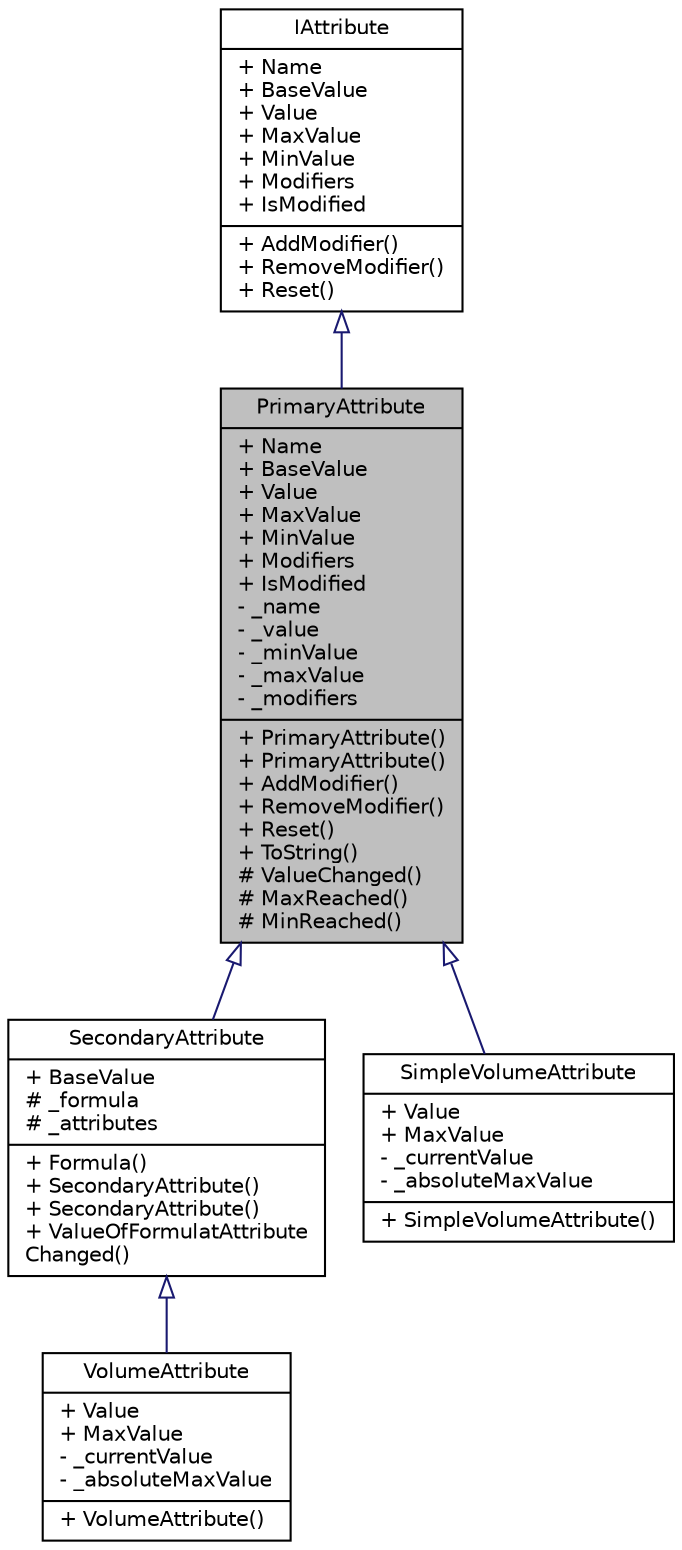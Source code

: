 digraph "PrimaryAttribute"
{
 // INTERACTIVE_SVG=YES
  edge [fontname="Helvetica",fontsize="10",labelfontname="Helvetica",labelfontsize="10"];
  node [fontname="Helvetica",fontsize="10",shape=record];
  Node1 [label="{PrimaryAttribute\n|+ Name\l+ BaseValue\l+ Value\l+ MaxValue\l+ MinValue\l+ Modifiers\l+ IsModified\l- _name\l- _value\l- _minValue\l- _maxValue\l- _modifiers\l|+ PrimaryAttribute()\l+ PrimaryAttribute()\l+ AddModifier()\l+ RemoveModifier()\l+ Reset()\l+ ToString()\l# ValueChanged()\l# MaxReached()\l# MinReached()\l}",height=0.2,width=0.4,color="black", fillcolor="grey75", style="filled", fontcolor="black"];
  Node2 -> Node1 [dir="back",color="midnightblue",fontsize="10",style="solid",arrowtail="onormal",fontname="Helvetica"];
  Node2 [label="{IAttribute\n|+ Name\l+ BaseValue\l+ Value\l+ MaxValue\l+ MinValue\l+ Modifiers\l+ IsModified\l|+ AddModifier()\l+ RemoveModifier()\l+ Reset()\l}",height=0.2,width=0.4,color="black", fillcolor="white", style="filled",URL="$d5/d7e/interface_action_rpg_kit_1_1_character_1_1_attribute_1_1_i_attribute.xhtml",tooltip="Interface for Attributes."];
  Node1 -> Node3 [dir="back",color="midnightblue",fontsize="10",style="solid",arrowtail="onormal",fontname="Helvetica"];
  Node3 [label="{SecondaryAttribute\n|+ BaseValue\l# _formula\l# _attributes\l|+ Formula()\l+ SecondaryAttribute()\l+ SecondaryAttribute()\l+ ValueOfFormulatAttribute\lChanged()\l}",height=0.2,width=0.4,color="black", fillcolor="white", style="filled",URL="$df/d43/class_action_rpg_kit_1_1_character_1_1_attribute_1_1_secondary_attribute.xhtml",tooltip="The Value is calculated through a given formula. "];
  Node3 -> Node4 [dir="back",color="midnightblue",fontsize="10",style="solid",arrowtail="onormal",fontname="Helvetica"];
  Node4 [label="{VolumeAttribute\n|+ Value\l+ MaxValue\l- _currentValue\l- _absoluteMaxValue\l|+ VolumeAttribute()\l}",height=0.2,width=0.4,color="black", fillcolor="white", style="filled",URL="$d6/ddf/class_action_rpg_kit_1_1_character_1_1_attribute_1_1_volume_attribute.xhtml",tooltip="Represents a volume of something, e.g. magic, life. The base value is derived through a formula and s..."];
  Node1 -> Node5 [dir="back",color="midnightblue",fontsize="10",style="solid",arrowtail="onormal",fontname="Helvetica"];
  Node5 [label="{SimpleVolumeAttribute\n|+ Value\l+ MaxValue\l- _currentValue\l- _absoluteMaxValue\l|+ SimpleVolumeAttribute()\l}",height=0.2,width=0.4,color="black", fillcolor="white", style="filled",URL="$db/d9c/class_action_rpg_kit_1_1_character_1_1_attribute_1_1_simple_volume_attribute.xhtml",tooltip="The base value is a simple float as opposed to a formula based. "];
}
